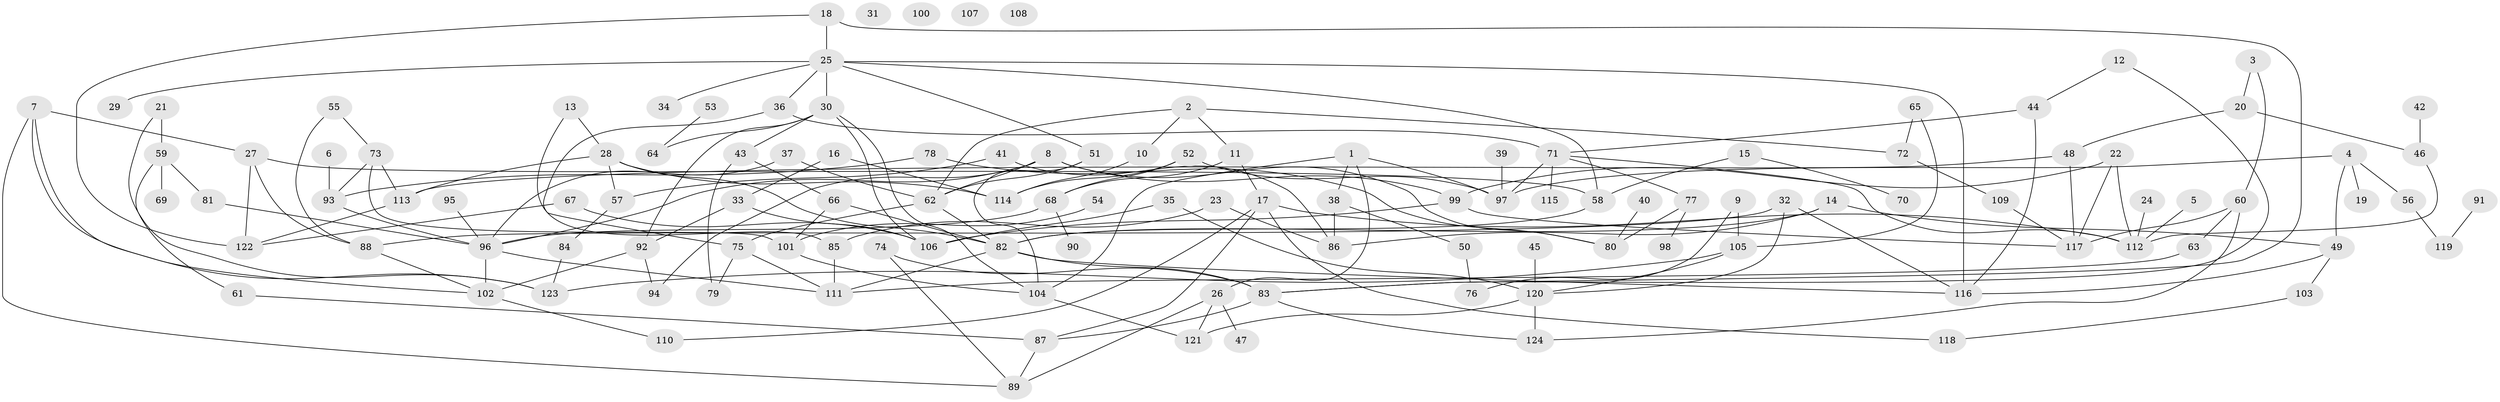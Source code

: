 // Generated by graph-tools (version 1.1) at 2025/00/03/09/25 03:00:40]
// undirected, 124 vertices, 184 edges
graph export_dot {
graph [start="1"]
  node [color=gray90,style=filled];
  1;
  2;
  3;
  4;
  5;
  6;
  7;
  8;
  9;
  10;
  11;
  12;
  13;
  14;
  15;
  16;
  17;
  18;
  19;
  20;
  21;
  22;
  23;
  24;
  25;
  26;
  27;
  28;
  29;
  30;
  31;
  32;
  33;
  34;
  35;
  36;
  37;
  38;
  39;
  40;
  41;
  42;
  43;
  44;
  45;
  46;
  47;
  48;
  49;
  50;
  51;
  52;
  53;
  54;
  55;
  56;
  57;
  58;
  59;
  60;
  61;
  62;
  63;
  64;
  65;
  66;
  67;
  68;
  69;
  70;
  71;
  72;
  73;
  74;
  75;
  76;
  77;
  78;
  79;
  80;
  81;
  82;
  83;
  84;
  85;
  86;
  87;
  88;
  89;
  90;
  91;
  92;
  93;
  94;
  95;
  96;
  97;
  98;
  99;
  100;
  101;
  102;
  103;
  104;
  105;
  106;
  107;
  108;
  109;
  110;
  111;
  112;
  113;
  114;
  115;
  116;
  117;
  118;
  119;
  120;
  121;
  122;
  123;
  124;
  1 -- 26;
  1 -- 38;
  1 -- 97;
  1 -- 104;
  2 -- 10;
  2 -- 11;
  2 -- 62;
  2 -- 72;
  3 -- 20;
  3 -- 60;
  4 -- 19;
  4 -- 49;
  4 -- 56;
  4 -- 97;
  5 -- 112;
  6 -- 93;
  7 -- 27;
  7 -- 89;
  7 -- 102;
  7 -- 123;
  8 -- 62;
  8 -- 80;
  8 -- 94;
  8 -- 96;
  8 -- 99;
  9 -- 76;
  9 -- 105;
  10 -- 114;
  11 -- 17;
  11 -- 68;
  12 -- 44;
  12 -- 83;
  13 -- 28;
  13 -- 85;
  14 -- 49;
  14 -- 82;
  14 -- 86;
  15 -- 58;
  15 -- 70;
  16 -- 33;
  16 -- 114;
  17 -- 87;
  17 -- 110;
  17 -- 112;
  17 -- 118;
  18 -- 25;
  18 -- 83;
  18 -- 122;
  20 -- 46;
  20 -- 48;
  21 -- 59;
  21 -- 123;
  22 -- 99;
  22 -- 112;
  22 -- 117;
  23 -- 85;
  23 -- 86;
  24 -- 112;
  25 -- 29;
  25 -- 30;
  25 -- 34;
  25 -- 36;
  25 -- 51;
  25 -- 58;
  25 -- 116;
  26 -- 47;
  26 -- 89;
  26 -- 121;
  27 -- 58;
  27 -- 88;
  27 -- 122;
  28 -- 57;
  28 -- 82;
  28 -- 113;
  28 -- 114;
  30 -- 43;
  30 -- 64;
  30 -- 92;
  30 -- 104;
  30 -- 106;
  32 -- 88;
  32 -- 116;
  32 -- 120;
  33 -- 92;
  33 -- 106;
  35 -- 106;
  35 -- 120;
  36 -- 71;
  36 -- 75;
  37 -- 62;
  37 -- 96;
  38 -- 50;
  38 -- 86;
  39 -- 97;
  40 -- 80;
  41 -- 57;
  41 -- 86;
  42 -- 46;
  43 -- 66;
  43 -- 79;
  44 -- 71;
  44 -- 116;
  45 -- 120;
  46 -- 112;
  48 -- 113;
  48 -- 117;
  49 -- 103;
  49 -- 116;
  50 -- 76;
  51 -- 62;
  51 -- 104;
  52 -- 68;
  52 -- 97;
  52 -- 114;
  53 -- 64;
  54 -- 101;
  55 -- 73;
  55 -- 88;
  56 -- 119;
  57 -- 84;
  58 -- 82;
  59 -- 61;
  59 -- 69;
  59 -- 81;
  60 -- 63;
  60 -- 117;
  60 -- 124;
  61 -- 87;
  62 -- 75;
  62 -- 82;
  63 -- 111;
  65 -- 72;
  65 -- 105;
  66 -- 82;
  66 -- 101;
  67 -- 106;
  67 -- 122;
  68 -- 90;
  68 -- 96;
  71 -- 77;
  71 -- 97;
  71 -- 112;
  71 -- 115;
  72 -- 109;
  73 -- 93;
  73 -- 101;
  73 -- 113;
  74 -- 83;
  74 -- 89;
  75 -- 79;
  75 -- 111;
  77 -- 80;
  77 -- 98;
  78 -- 80;
  78 -- 93;
  81 -- 96;
  82 -- 83;
  82 -- 111;
  82 -- 116;
  83 -- 87;
  83 -- 124;
  84 -- 123;
  85 -- 111;
  87 -- 89;
  88 -- 102;
  91 -- 119;
  92 -- 94;
  92 -- 102;
  93 -- 96;
  95 -- 96;
  96 -- 102;
  96 -- 111;
  99 -- 106;
  99 -- 117;
  101 -- 104;
  102 -- 110;
  103 -- 118;
  104 -- 121;
  105 -- 120;
  105 -- 123;
  109 -- 117;
  113 -- 122;
  120 -- 121;
  120 -- 124;
}
